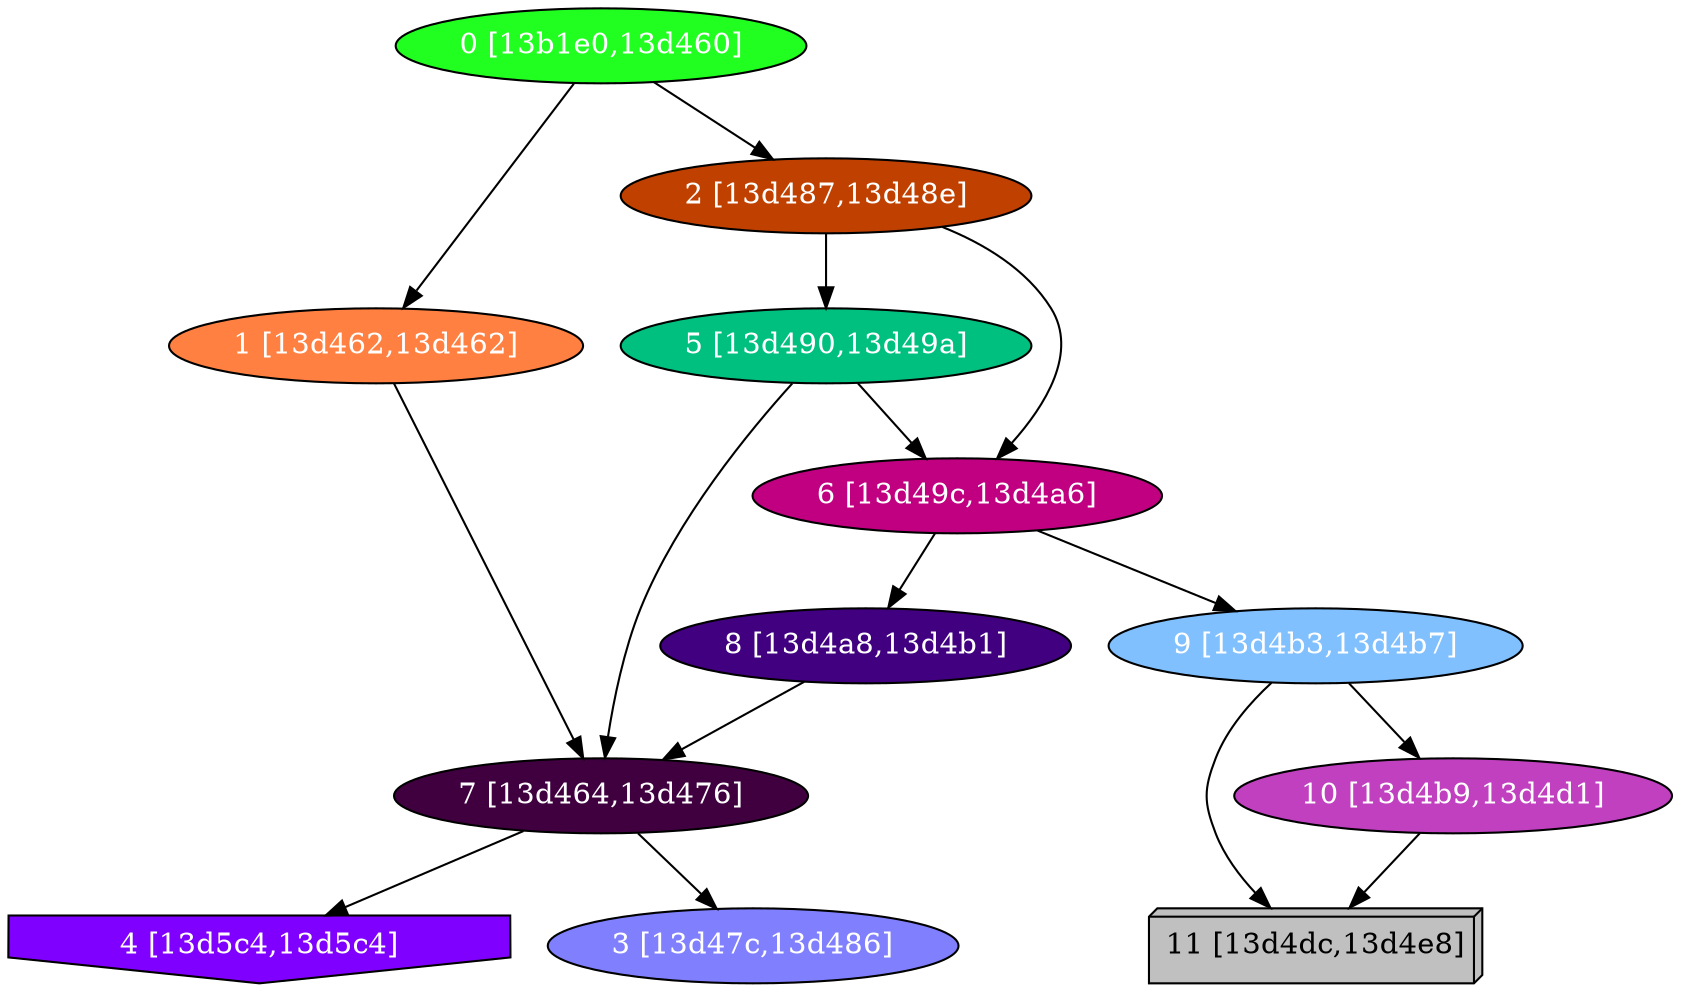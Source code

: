 diGraph libnss3{
	libnss3_0  [style=filled fillcolor="#20FF20" fontcolor="#ffffff" shape=oval label="0 [13b1e0,13d460]"]
	libnss3_1  [style=filled fillcolor="#FF8040" fontcolor="#ffffff" shape=oval label="1 [13d462,13d462]"]
	libnss3_2  [style=filled fillcolor="#C04000" fontcolor="#ffffff" shape=oval label="2 [13d487,13d48e]"]
	libnss3_3  [style=filled fillcolor="#8080FF" fontcolor="#ffffff" shape=oval label="3 [13d47c,13d486]"]
	libnss3_4  [style=filled fillcolor="#8000FF" fontcolor="#ffffff" shape=invhouse label="4 [13d5c4,13d5c4]"]
	libnss3_5  [style=filled fillcolor="#00C080" fontcolor="#ffffff" shape=oval label="5 [13d490,13d49a]"]
	libnss3_6  [style=filled fillcolor="#C00080" fontcolor="#ffffff" shape=oval label="6 [13d49c,13d4a6]"]
	libnss3_7  [style=filled fillcolor="#400040" fontcolor="#ffffff" shape=oval label="7 [13d464,13d476]"]
	libnss3_8  [style=filled fillcolor="#400080" fontcolor="#ffffff" shape=oval label="8 [13d4a8,13d4b1]"]
	libnss3_9  [style=filled fillcolor="#80C0FF" fontcolor="#ffffff" shape=oval label="9 [13d4b3,13d4b7]"]
	libnss3_a  [style=filled fillcolor="#C040C0" fontcolor="#ffffff" shape=oval label="10 [13d4b9,13d4d1]"]
	libnss3_b  [style=filled fillcolor="#C0C0C0" fontcolor="#000000" shape=box3d label="11 [13d4dc,13d4e8]"]

	libnss3_0 -> libnss3_1
	libnss3_0 -> libnss3_2
	libnss3_1 -> libnss3_7
	libnss3_2 -> libnss3_5
	libnss3_2 -> libnss3_6
	libnss3_5 -> libnss3_6
	libnss3_5 -> libnss3_7
	libnss3_6 -> libnss3_8
	libnss3_6 -> libnss3_9
	libnss3_7 -> libnss3_3
	libnss3_7 -> libnss3_4
	libnss3_8 -> libnss3_7
	libnss3_9 -> libnss3_a
	libnss3_9 -> libnss3_b
	libnss3_a -> libnss3_b
}